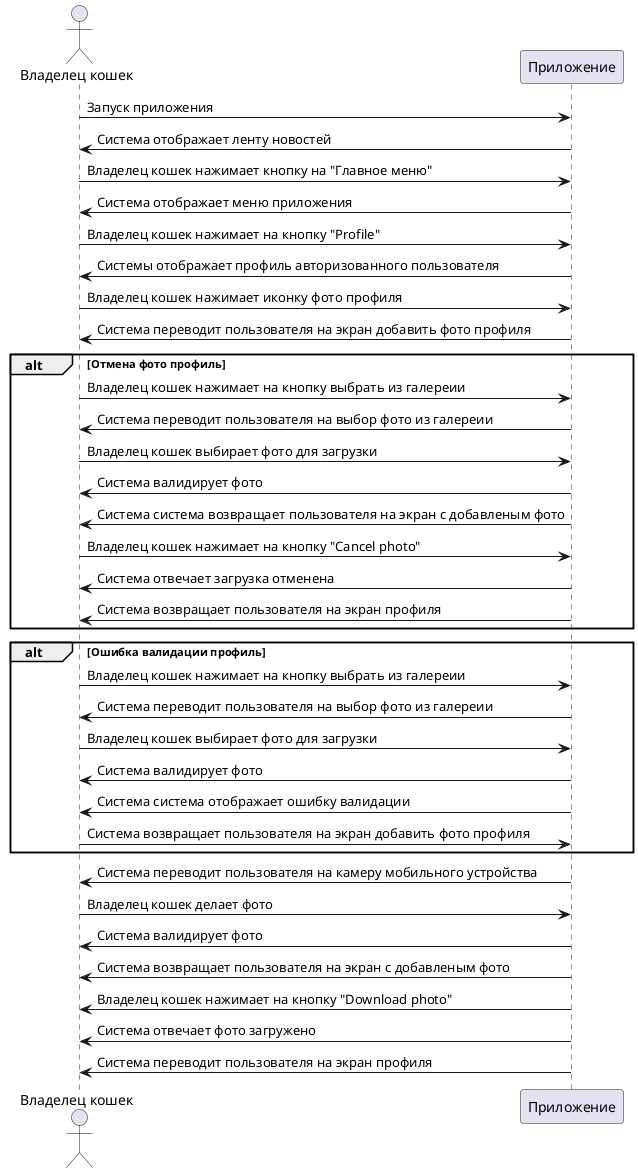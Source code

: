 @startuml
actor "Владелец кошек" as User
participant "Приложение" as App

User -> App: Запуск приложения
App -> User: Система отображает ленту новостей
User -> App: Владелец кошек нажимает кнопку на "Главное меню"
App -> User: Система отображает меню приложения
User -> App: Владелец кошек нажимает на кнопку "Profile"
App -> User: Системы отображает профиль авторизованного пользователя
User -> App: Владелец кошек нажимает иконку фото профиля
App -> User: Система переводит пользователя на экран добавить фото профиля
alt Отмена фото профиль
User -> App: Владелец кошек нажимает на кнопку выбрать из галереии
App -> User: Система переводит пользователя на выбор фото из галереии
User -> App: Владелец кошек выбирает фото для загрузки
App -> User: Система валидирует фото
App -> User: Система система возвращает пользователя на экран с добавленым фото
User -> App: Владелец кошек нажимает на кнопку "Cancel photo"
App -> User: Система отвечает загрузка отменена
App -> User: Система возвращает пользователя на экран профиля
end
alt Ошибка валидации профиль
User -> App: Владелец кошек нажимает на кнопку выбрать из галереии
App -> User: Система переводит пользователя на выбор фото из галереии
User -> App: Владелец кошек выбирает фото для загрузки
App -> User: Система валидирует фото
App -> User: Система система отображает ошибку валидации
User -> App: Система возвращает пользователя на экран добавить фото профиля
end
App -> User: Система переводит пользователя на камеру мобильного устройства
User -> App: Владелец кошек делает фото
App -> User: Система валидирует фото
App -> User: Система возвращает пользователя на экран с добавленым фото
App -> User: Владелец кошек нажимает на кнопку "Download photo"
App -> User: Система отвечает фото загружено
App -> User: Система переводит пользователя на экран профиля
@enduml